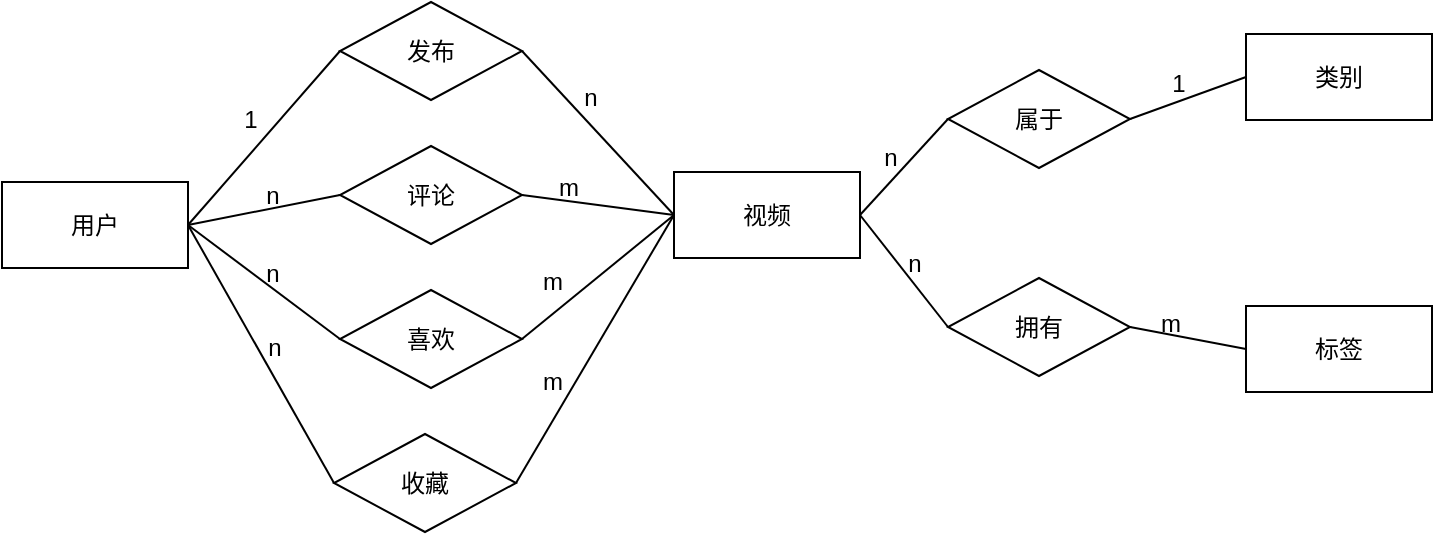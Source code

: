 <mxfile version="21.2.7" type="github">
  <diagram name="第 1 页" id="bjupJYRBkDTClNISZa1B">
    <mxGraphModel dx="993" dy="987" grid="0" gridSize="10" guides="1" tooltips="1" connect="1" arrows="1" fold="1" page="0" pageScale="1" pageWidth="827" pageHeight="1169" math="0" shadow="0">
      <root>
        <mxCell id="0" />
        <mxCell id="1" parent="0" />
        <mxCell id="Ata5kHXYTJ4MtriiDfAs-1" value="用户" style="rounded=0;whiteSpace=wrap;html=1;" vertex="1" parent="1">
          <mxGeometry x="137" y="-64" width="93" height="43" as="geometry" />
        </mxCell>
        <mxCell id="Ata5kHXYTJ4MtriiDfAs-2" value="视频" style="rounded=0;whiteSpace=wrap;html=1;" vertex="1" parent="1">
          <mxGeometry x="473" y="-69" width="93" height="43" as="geometry" />
        </mxCell>
        <mxCell id="Ata5kHXYTJ4MtriiDfAs-4" value="标签" style="rounded=0;whiteSpace=wrap;html=1;" vertex="1" parent="1">
          <mxGeometry x="759" y="-2" width="93" height="43" as="geometry" />
        </mxCell>
        <mxCell id="Ata5kHXYTJ4MtriiDfAs-5" value="类别" style="rounded=0;whiteSpace=wrap;html=1;" vertex="1" parent="1">
          <mxGeometry x="759" y="-138" width="93" height="43" as="geometry" />
        </mxCell>
        <mxCell id="Ata5kHXYTJ4MtriiDfAs-7" value="" style="endArrow=none;html=1;rounded=0;exitX=1;exitY=0.5;exitDx=0;exitDy=0;entryX=0;entryY=0.5;entryDx=0;entryDy=0;" edge="1" parent="1" source="Ata5kHXYTJ4MtriiDfAs-1" target="Ata5kHXYTJ4MtriiDfAs-11">
          <mxGeometry width="50" height="50" relative="1" as="geometry">
            <mxPoint x="226" y="112" as="sourcePoint" />
            <mxPoint x="305" y="-130" as="targetPoint" />
          </mxGeometry>
        </mxCell>
        <mxCell id="Ata5kHXYTJ4MtriiDfAs-8" value="喜欢" style="rhombus;whiteSpace=wrap;html=1;" vertex="1" parent="1">
          <mxGeometry x="306" y="-10" width="91" height="49" as="geometry" />
        </mxCell>
        <mxCell id="Ata5kHXYTJ4MtriiDfAs-9" value="收藏" style="rhombus;whiteSpace=wrap;html=1;" vertex="1" parent="1">
          <mxGeometry x="303" y="62" width="91" height="49" as="geometry" />
        </mxCell>
        <mxCell id="Ata5kHXYTJ4MtriiDfAs-10" value="评论" style="rhombus;whiteSpace=wrap;html=1;" vertex="1" parent="1">
          <mxGeometry x="306" y="-82" width="91" height="49" as="geometry" />
        </mxCell>
        <mxCell id="Ata5kHXYTJ4MtriiDfAs-11" value="发布" style="rhombus;whiteSpace=wrap;html=1;" vertex="1" parent="1">
          <mxGeometry x="306" y="-154" width="91" height="49" as="geometry" />
        </mxCell>
        <mxCell id="Ata5kHXYTJ4MtriiDfAs-12" value="属于" style="rhombus;whiteSpace=wrap;html=1;" vertex="1" parent="1">
          <mxGeometry x="610" y="-120" width="91" height="49" as="geometry" />
        </mxCell>
        <mxCell id="Ata5kHXYTJ4MtriiDfAs-13" value="拥有" style="rhombus;whiteSpace=wrap;html=1;" vertex="1" parent="1">
          <mxGeometry x="610" y="-16" width="91" height="49" as="geometry" />
        </mxCell>
        <mxCell id="Ata5kHXYTJ4MtriiDfAs-14" value="" style="endArrow=none;html=1;rounded=0;exitX=1;exitY=0.5;exitDx=0;exitDy=0;entryX=0;entryY=0.5;entryDx=0;entryDy=0;" edge="1" parent="1" source="Ata5kHXYTJ4MtriiDfAs-11" target="Ata5kHXYTJ4MtriiDfAs-2">
          <mxGeometry width="50" height="50" relative="1" as="geometry">
            <mxPoint x="223" y="107" as="sourcePoint" />
            <mxPoint x="273" y="57" as="targetPoint" />
          </mxGeometry>
        </mxCell>
        <mxCell id="Ata5kHXYTJ4MtriiDfAs-15" value="" style="endArrow=none;html=1;rounded=0;exitX=1;exitY=0.5;exitDx=0;exitDy=0;entryX=0;entryY=0.5;entryDx=0;entryDy=0;" edge="1" parent="1" source="Ata5kHXYTJ4MtriiDfAs-1" target="Ata5kHXYTJ4MtriiDfAs-10">
          <mxGeometry width="50" height="50" relative="1" as="geometry">
            <mxPoint x="171" y="162" as="sourcePoint" />
            <mxPoint x="221" y="112" as="targetPoint" />
          </mxGeometry>
        </mxCell>
        <mxCell id="Ata5kHXYTJ4MtriiDfAs-16" value="" style="endArrow=none;html=1;rounded=0;exitX=1;exitY=0.5;exitDx=0;exitDy=0;entryX=0;entryY=0.5;entryDx=0;entryDy=0;" edge="1" parent="1" source="Ata5kHXYTJ4MtriiDfAs-10" target="Ata5kHXYTJ4MtriiDfAs-2">
          <mxGeometry width="50" height="50" relative="1" as="geometry">
            <mxPoint x="81" y="159" as="sourcePoint" />
            <mxPoint x="131" y="109" as="targetPoint" />
          </mxGeometry>
        </mxCell>
        <mxCell id="Ata5kHXYTJ4MtriiDfAs-17" value="" style="endArrow=none;html=1;rounded=0;entryX=1;entryY=0.5;entryDx=0;entryDy=0;exitX=0;exitY=0.5;exitDx=0;exitDy=0;" edge="1" parent="1" source="Ata5kHXYTJ4MtriiDfAs-8" target="Ata5kHXYTJ4MtriiDfAs-1">
          <mxGeometry width="50" height="50" relative="1" as="geometry">
            <mxPoint x="120" y="154" as="sourcePoint" />
            <mxPoint x="170" y="104" as="targetPoint" />
          </mxGeometry>
        </mxCell>
        <mxCell id="Ata5kHXYTJ4MtriiDfAs-18" value="" style="endArrow=none;html=1;rounded=0;exitX=1;exitY=0.5;exitDx=0;exitDy=0;entryX=0;entryY=0.5;entryDx=0;entryDy=0;" edge="1" parent="1" source="Ata5kHXYTJ4MtriiDfAs-8" target="Ata5kHXYTJ4MtriiDfAs-2">
          <mxGeometry width="50" height="50" relative="1" as="geometry">
            <mxPoint x="182" y="136" as="sourcePoint" />
            <mxPoint x="232" y="86" as="targetPoint" />
          </mxGeometry>
        </mxCell>
        <mxCell id="Ata5kHXYTJ4MtriiDfAs-19" value="" style="endArrow=none;html=1;rounded=0;exitX=1;exitY=0.5;exitDx=0;exitDy=0;entryX=0;entryY=0.5;entryDx=0;entryDy=0;" edge="1" parent="1" source="Ata5kHXYTJ4MtriiDfAs-1" target="Ata5kHXYTJ4MtriiDfAs-9">
          <mxGeometry width="50" height="50" relative="1" as="geometry">
            <mxPoint x="129" y="170" as="sourcePoint" />
            <mxPoint x="179" y="120" as="targetPoint" />
          </mxGeometry>
        </mxCell>
        <mxCell id="Ata5kHXYTJ4MtriiDfAs-20" value="" style="endArrow=none;html=1;rounded=0;entryX=1;entryY=0.5;entryDx=0;entryDy=0;exitX=0;exitY=0.5;exitDx=0;exitDy=0;" edge="1" parent="1" source="Ata5kHXYTJ4MtriiDfAs-2" target="Ata5kHXYTJ4MtriiDfAs-9">
          <mxGeometry width="50" height="50" relative="1" as="geometry">
            <mxPoint x="132" y="186" as="sourcePoint" />
            <mxPoint x="182" y="136" as="targetPoint" />
          </mxGeometry>
        </mxCell>
        <mxCell id="Ata5kHXYTJ4MtriiDfAs-21" value="" style="endArrow=none;html=1;rounded=0;exitX=1;exitY=0.5;exitDx=0;exitDy=0;entryX=0;entryY=0.5;entryDx=0;entryDy=0;" edge="1" parent="1" source="Ata5kHXYTJ4MtriiDfAs-2" target="Ata5kHXYTJ4MtriiDfAs-12">
          <mxGeometry width="50" height="50" relative="1" as="geometry">
            <mxPoint x="92" y="254" as="sourcePoint" />
            <mxPoint x="142" y="204" as="targetPoint" />
          </mxGeometry>
        </mxCell>
        <mxCell id="Ata5kHXYTJ4MtriiDfAs-22" value="" style="endArrow=none;html=1;rounded=0;exitX=1;exitY=0.5;exitDx=0;exitDy=0;entryX=0;entryY=0.5;entryDx=0;entryDy=0;" edge="1" parent="1" source="Ata5kHXYTJ4MtriiDfAs-12" target="Ata5kHXYTJ4MtriiDfAs-5">
          <mxGeometry width="50" height="50" relative="1" as="geometry">
            <mxPoint x="172" y="221" as="sourcePoint" />
            <mxPoint x="222" y="171" as="targetPoint" />
          </mxGeometry>
        </mxCell>
        <mxCell id="Ata5kHXYTJ4MtriiDfAs-23" value="" style="endArrow=none;html=1;rounded=0;entryX=1;entryY=0.5;entryDx=0;entryDy=0;exitX=0;exitY=0.5;exitDx=0;exitDy=0;" edge="1" parent="1" source="Ata5kHXYTJ4MtriiDfAs-13" target="Ata5kHXYTJ4MtriiDfAs-2">
          <mxGeometry width="50" height="50" relative="1" as="geometry">
            <mxPoint x="386" y="189" as="sourcePoint" />
            <mxPoint x="436" y="139" as="targetPoint" />
          </mxGeometry>
        </mxCell>
        <mxCell id="Ata5kHXYTJ4MtriiDfAs-24" value="" style="endArrow=none;html=1;rounded=0;entryX=1;entryY=0.5;entryDx=0;entryDy=0;exitX=0;exitY=0.5;exitDx=0;exitDy=0;" edge="1" parent="1" source="Ata5kHXYTJ4MtriiDfAs-4" target="Ata5kHXYTJ4MtriiDfAs-13">
          <mxGeometry width="50" height="50" relative="1" as="geometry">
            <mxPoint x="621" y="217" as="sourcePoint" />
            <mxPoint x="671" y="167" as="targetPoint" />
          </mxGeometry>
        </mxCell>
        <mxCell id="Ata5kHXYTJ4MtriiDfAs-28" value="1" style="text;html=1;align=center;verticalAlign=middle;resizable=0;points=[];autosize=1;strokeColor=none;fillColor=none;" vertex="1" parent="1">
          <mxGeometry x="248" y="-108" width="25" height="26" as="geometry" />
        </mxCell>
        <mxCell id="Ata5kHXYTJ4MtriiDfAs-29" value="n" style="text;html=1;align=center;verticalAlign=middle;resizable=0;points=[];autosize=1;strokeColor=none;fillColor=none;" vertex="1" parent="1">
          <mxGeometry x="418" y="-119" width="25" height="26" as="geometry" />
        </mxCell>
        <mxCell id="Ata5kHXYTJ4MtriiDfAs-30" value="n" style="text;html=1;align=center;verticalAlign=middle;resizable=0;points=[];autosize=1;strokeColor=none;fillColor=none;" vertex="1" parent="1">
          <mxGeometry x="259" y="-70" width="25" height="26" as="geometry" />
        </mxCell>
        <mxCell id="Ata5kHXYTJ4MtriiDfAs-31" value="n" style="text;html=1;align=center;verticalAlign=middle;resizable=0;points=[];autosize=1;strokeColor=none;fillColor=none;" vertex="1" parent="1">
          <mxGeometry x="259" y="-31" width="25" height="26" as="geometry" />
        </mxCell>
        <mxCell id="Ata5kHXYTJ4MtriiDfAs-32" value="n" style="text;html=1;align=center;verticalAlign=middle;resizable=0;points=[];autosize=1;strokeColor=none;fillColor=none;" vertex="1" parent="1">
          <mxGeometry x="260" y="6" width="25" height="26" as="geometry" />
        </mxCell>
        <mxCell id="Ata5kHXYTJ4MtriiDfAs-33" value="m" style="text;html=1;align=center;verticalAlign=middle;resizable=0;points=[];autosize=1;strokeColor=none;fillColor=none;" vertex="1" parent="1">
          <mxGeometry x="406" y="-74" width="28" height="26" as="geometry" />
        </mxCell>
        <mxCell id="Ata5kHXYTJ4MtriiDfAs-34" value="m" style="text;html=1;align=center;verticalAlign=middle;resizable=0;points=[];autosize=1;strokeColor=none;fillColor=none;" vertex="1" parent="1">
          <mxGeometry x="398" y="-27" width="28" height="26" as="geometry" />
        </mxCell>
        <mxCell id="Ata5kHXYTJ4MtriiDfAs-36" value="m" style="text;html=1;align=center;verticalAlign=middle;resizable=0;points=[];autosize=1;strokeColor=none;fillColor=none;" vertex="1" parent="1">
          <mxGeometry x="398" y="23" width="28" height="26" as="geometry" />
        </mxCell>
        <mxCell id="Ata5kHXYTJ4MtriiDfAs-37" value="n" style="text;html=1;align=center;verticalAlign=middle;resizable=0;points=[];autosize=1;strokeColor=none;fillColor=none;" vertex="1" parent="1">
          <mxGeometry x="568" y="-89" width="25" height="26" as="geometry" />
        </mxCell>
        <mxCell id="Ata5kHXYTJ4MtriiDfAs-40" value="1" style="text;html=1;align=center;verticalAlign=middle;resizable=0;points=[];autosize=1;strokeColor=none;fillColor=none;" vertex="1" parent="1">
          <mxGeometry x="712" y="-126" width="25" height="26" as="geometry" />
        </mxCell>
        <mxCell id="Ata5kHXYTJ4MtriiDfAs-42" value="n" style="text;html=1;align=center;verticalAlign=middle;resizable=0;points=[];autosize=1;strokeColor=none;fillColor=none;" vertex="1" parent="1">
          <mxGeometry x="580" y="-36" width="25" height="26" as="geometry" />
        </mxCell>
        <mxCell id="Ata5kHXYTJ4MtriiDfAs-43" value="m" style="text;html=1;align=center;verticalAlign=middle;resizable=0;points=[];autosize=1;strokeColor=none;fillColor=none;" vertex="1" parent="1">
          <mxGeometry x="707" y="-6" width="28" height="26" as="geometry" />
        </mxCell>
      </root>
    </mxGraphModel>
  </diagram>
</mxfile>
